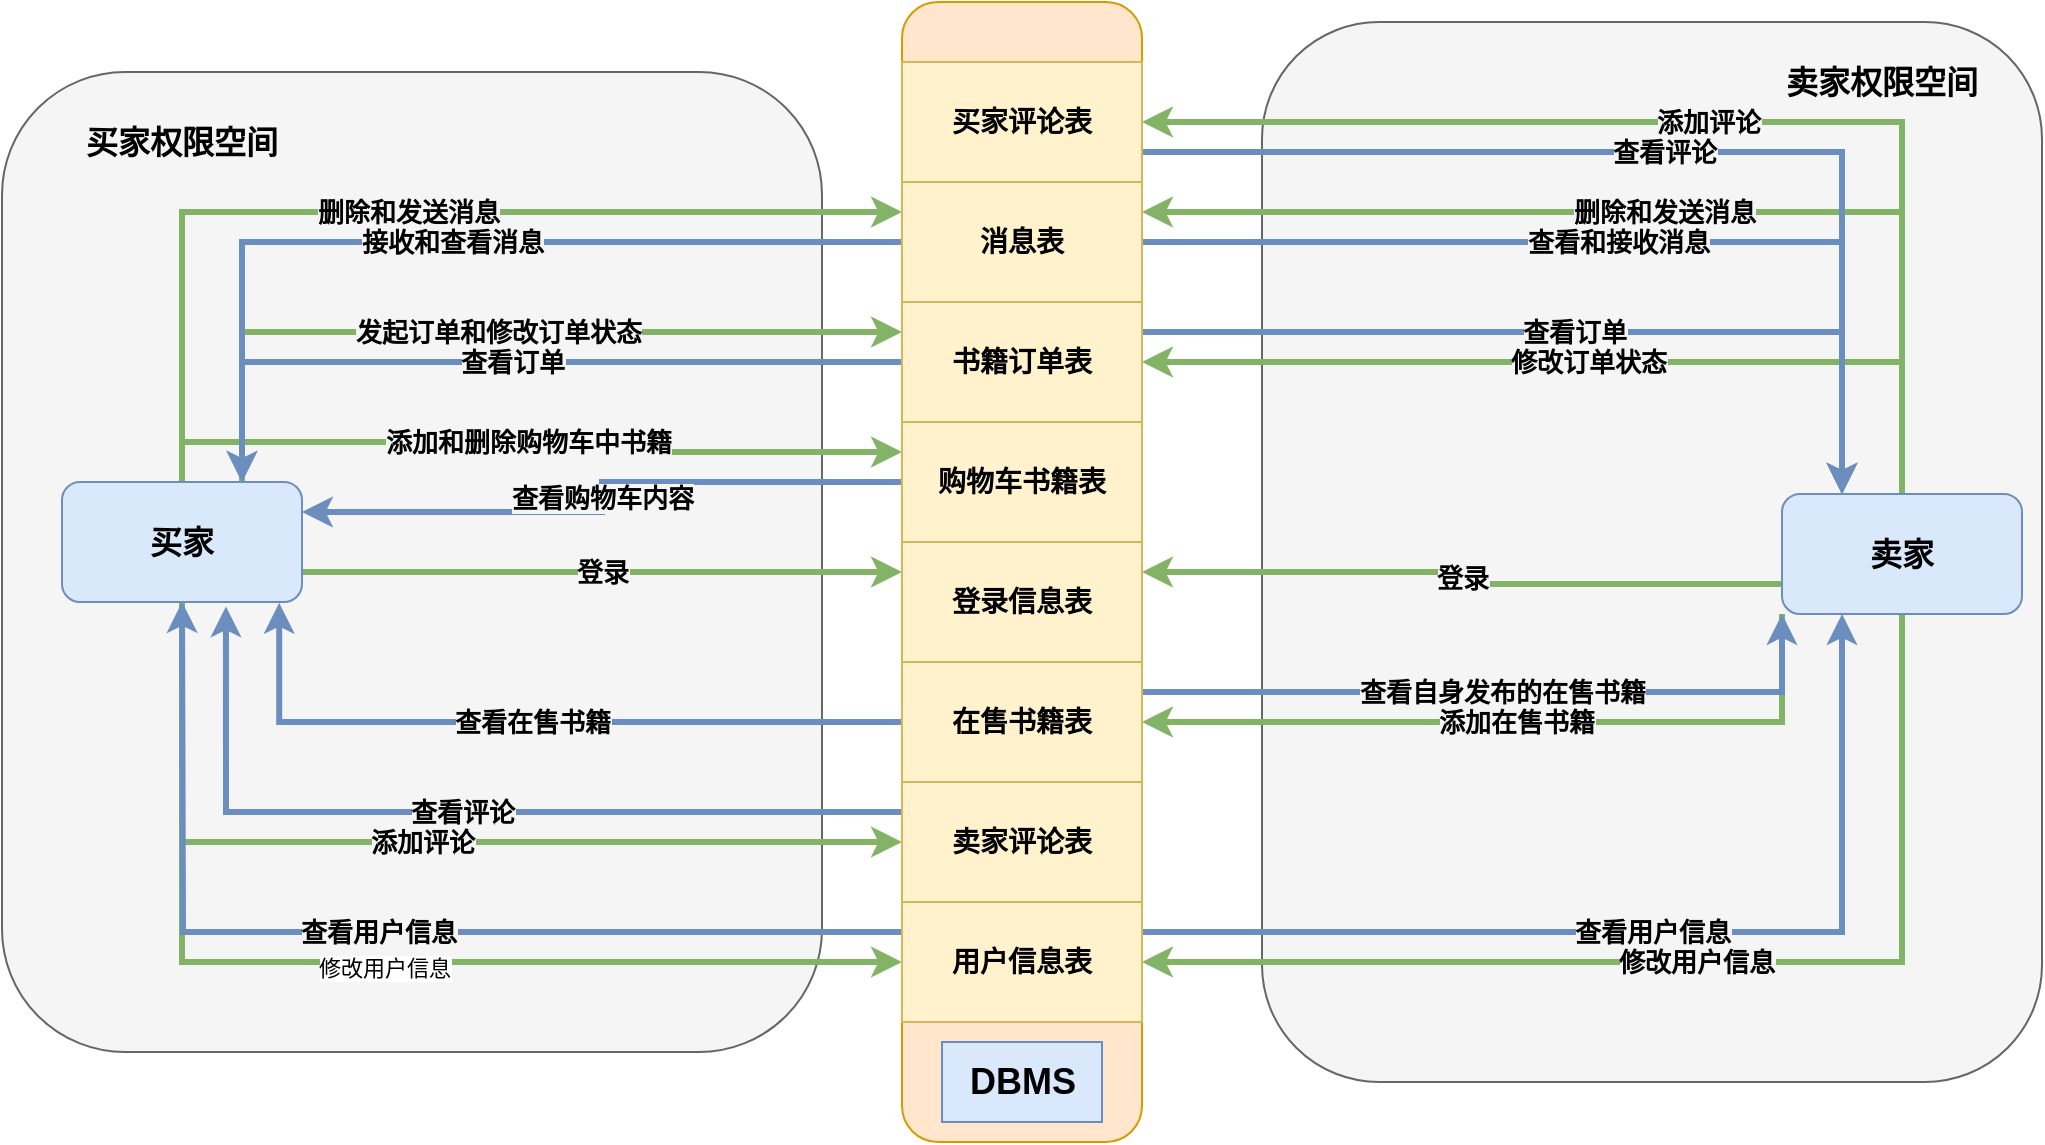 <mxfile version="20.8.16" type="device"><diagram id="C5RBs43oDa-KdzZeNtuy" name="Page-1"><mxGraphModel dx="1877" dy="629" grid="1" gridSize="10" guides="1" tooltips="1" connect="1" arrows="1" fold="1" page="1" pageScale="1" pageWidth="827" pageHeight="1169" math="0" shadow="0"><root><mxCell id="WIyWlLk6GJQsqaUBKTNV-0"/><mxCell id="WIyWlLk6GJQsqaUBKTNV-1" parent="WIyWlLk6GJQsqaUBKTNV-0"/><mxCell id="X6AhqxCkDNBSC-FDKzGv-44" value="" style="rounded=1;whiteSpace=wrap;html=1;fontSize=14;fillColor=#f5f5f5;strokeColor=#666666;fontColor=#333333;" vertex="1" parent="WIyWlLk6GJQsqaUBKTNV-1"><mxGeometry x="540" y="40" width="390" height="530" as="geometry"/></mxCell><mxCell id="X6AhqxCkDNBSC-FDKzGv-42" value="" style="rounded=1;whiteSpace=wrap;html=1;fontSize=14;fillColor=#f5f5f5;strokeColor=#666666;fontColor=#333333;" vertex="1" parent="WIyWlLk6GJQsqaUBKTNV-1"><mxGeometry x="-90" y="65" width="410" height="490" as="geometry"/></mxCell><mxCell id="X6AhqxCkDNBSC-FDKzGv-0" value="" style="rounded=1;whiteSpace=wrap;html=1;align=center;fillColor=#ffe6cc;strokeColor=#d79b00;" vertex="1" parent="WIyWlLk6GJQsqaUBKTNV-1"><mxGeometry x="360" y="30" width="120" height="570" as="geometry"/></mxCell><mxCell id="X6AhqxCkDNBSC-FDKzGv-2" value="&lt;b style=&quot;font-size: 18px;&quot;&gt;DBMS&lt;/b&gt;" style="text;html=1;align=center;verticalAlign=middle;resizable=0;points=[];autosize=1;strokeColor=#6c8ebf;fillColor=#dae8fc;fontSize=18;" vertex="1" parent="WIyWlLk6GJQsqaUBKTNV-1"><mxGeometry x="380" y="550" width="80" height="40" as="geometry"/></mxCell><mxCell id="X6AhqxCkDNBSC-FDKzGv-17" value="添加评论" style="edgeStyle=orthogonalEdgeStyle;rounded=0;orthogonalLoop=1;jettySize=auto;html=1;exitX=0.5;exitY=1;exitDx=0;exitDy=0;entryX=0;entryY=0.5;entryDx=0;entryDy=0;labelBackgroundColor=#f5f5f5;fontSize=13;strokeColor=#82b366;fillColor=#d5e8d4;strokeWidth=3;fontStyle=1;" edge="1" parent="WIyWlLk6GJQsqaUBKTNV-1" source="X6AhqxCkDNBSC-FDKzGv-4" target="X6AhqxCkDNBSC-FDKzGv-14"><mxGeometry relative="1" as="geometry"/></mxCell><mxCell id="X6AhqxCkDNBSC-FDKzGv-18" style="edgeStyle=orthogonalEdgeStyle;rounded=0;orthogonalLoop=1;jettySize=auto;html=1;exitX=0.5;exitY=1;exitDx=0;exitDy=0;entryX=0;entryY=0.5;entryDx=0;entryDy=0;labelBackgroundColor=#f5f5f5;fontSize=13;strokeColor=#82b366;fillColor=#d5e8d4;strokeWidth=3;fontStyle=1;" edge="1" parent="WIyWlLk6GJQsqaUBKTNV-1" source="X6AhqxCkDNBSC-FDKzGv-4" target="X6AhqxCkDNBSC-FDKzGv-15"><mxGeometry relative="1" as="geometry"/></mxCell><mxCell id="X6AhqxCkDNBSC-FDKzGv-19" value="修改用户信息" style="edgeLabel;html=1;align=center;verticalAlign=middle;resizable=0;points=[];" vertex="1" connectable="0" parent="X6AhqxCkDNBSC-FDKzGv-18"><mxGeometry x="0.041" y="-3" relative="1" as="geometry"><mxPoint as="offset"/></mxGeometry></mxCell><mxCell id="X6AhqxCkDNBSC-FDKzGv-23" value="删除和发送消息" style="edgeStyle=orthogonalEdgeStyle;rounded=0;orthogonalLoop=1;jettySize=auto;html=1;exitX=0.5;exitY=0;exitDx=0;exitDy=0;entryX=0;entryY=0.25;entryDx=0;entryDy=0;fontSize=13;fillColor=#d5e8d4;strokeColor=#82b366;labelBackgroundColor=#f5f5f5;strokeWidth=3;fontFamily=Helvetica;fontStyle=1" edge="1" parent="WIyWlLk6GJQsqaUBKTNV-1" source="X6AhqxCkDNBSC-FDKzGv-4" target="X6AhqxCkDNBSC-FDKzGv-7"><mxGeometry relative="1" as="geometry"/></mxCell><mxCell id="X6AhqxCkDNBSC-FDKzGv-25" value="发起订单和修改订单状态" style="edgeStyle=orthogonalEdgeStyle;rounded=0;orthogonalLoop=1;jettySize=auto;html=1;exitX=0.75;exitY=0;exitDx=0;exitDy=0;entryX=0;entryY=0.25;entryDx=0;entryDy=0;labelBackgroundColor=#f5f5f5;fontSize=13;strokeColor=#82b366;fillColor=#d5e8d4;strokeWidth=3;fontStyle=1;" edge="1" parent="WIyWlLk6GJQsqaUBKTNV-1" source="X6AhqxCkDNBSC-FDKzGv-4" target="X6AhqxCkDNBSC-FDKzGv-8"><mxGeometry relative="1" as="geometry"/></mxCell><mxCell id="X6AhqxCkDNBSC-FDKzGv-31" value="添加和删除购物车中书籍" style="edgeStyle=orthogonalEdgeStyle;rounded=0;orthogonalLoop=1;jettySize=auto;html=1;exitX=0.5;exitY=0;exitDx=0;exitDy=0;entryX=0;entryY=0.25;entryDx=0;entryDy=0;labelBackgroundColor=#f5f5f5;fontSize=13;strokeColor=#82b366;fillColor=#d5e8d4;strokeWidth=3;fontStyle=1;" edge="1" parent="WIyWlLk6GJQsqaUBKTNV-1" source="X6AhqxCkDNBSC-FDKzGv-4" target="X6AhqxCkDNBSC-FDKzGv-9"><mxGeometry relative="1" as="geometry"/></mxCell><mxCell id="X6AhqxCkDNBSC-FDKzGv-35" value="登录" style="edgeStyle=orthogonalEdgeStyle;rounded=0;orthogonalLoop=1;jettySize=auto;html=1;exitX=1;exitY=0.75;exitDx=0;exitDy=0;entryX=0;entryY=0.25;entryDx=0;entryDy=0;labelBackgroundColor=#f5f5f5;fontSize=13;strokeColor=#82b366;fillColor=#d5e8d4;strokeWidth=3;fontStyle=1;" edge="1" parent="WIyWlLk6GJQsqaUBKTNV-1" source="X6AhqxCkDNBSC-FDKzGv-4" target="X6AhqxCkDNBSC-FDKzGv-10"><mxGeometry relative="1" as="geometry"/></mxCell><mxCell id="X6AhqxCkDNBSC-FDKzGv-4" value="&lt;font style=&quot;font-size: 16px;&quot;&gt;&lt;b&gt;买家&lt;/b&gt;&lt;/font&gt;" style="rounded=1;whiteSpace=wrap;html=1;fillColor=#dae8fc;strokeColor=#6c8ebf;" vertex="1" parent="WIyWlLk6GJQsqaUBKTNV-1"><mxGeometry x="-60" y="270" width="120" height="60" as="geometry"/></mxCell><mxCell id="X6AhqxCkDNBSC-FDKzGv-16" value="添加评论" style="edgeStyle=orthogonalEdgeStyle;rounded=0;orthogonalLoop=1;jettySize=auto;html=1;exitX=0.5;exitY=0;exitDx=0;exitDy=0;entryX=1;entryY=0.5;entryDx=0;entryDy=0;labelBackgroundColor=#f5f5f5;fontSize=13;strokeColor=#82b366;fillColor=#d5e8d4;strokeWidth=3;fontStyle=1;" edge="1" parent="WIyWlLk6GJQsqaUBKTNV-1" source="X6AhqxCkDNBSC-FDKzGv-5" target="X6AhqxCkDNBSC-FDKzGv-13"><mxGeometry relative="1" as="geometry"/></mxCell><mxCell id="X6AhqxCkDNBSC-FDKzGv-20" value="修改用户信息" style="edgeStyle=orthogonalEdgeStyle;rounded=0;orthogonalLoop=1;jettySize=auto;html=1;exitX=0.5;exitY=1;exitDx=0;exitDy=0;entryX=1;entryY=0.5;entryDx=0;entryDy=0;labelBackgroundColor=#f5f5f5;fontSize=13;strokeColor=#82b366;fillColor=#d5e8d4;strokeWidth=3;fontStyle=1;" edge="1" parent="WIyWlLk6GJQsqaUBKTNV-1" source="X6AhqxCkDNBSC-FDKzGv-5" target="X6AhqxCkDNBSC-FDKzGv-15"><mxGeometry relative="1" as="geometry"/></mxCell><mxCell id="X6AhqxCkDNBSC-FDKzGv-27" value="删除和发送消息" style="edgeStyle=orthogonalEdgeStyle;rounded=0;orthogonalLoop=1;jettySize=auto;html=1;exitX=0.5;exitY=0;exitDx=0;exitDy=0;entryX=1;entryY=0.25;entryDx=0;entryDy=0;labelBackgroundColor=#f5f5f5;fontSize=13;strokeColor=#82b366;fillColor=#d5e8d4;strokeWidth=3;fontStyle=1;" edge="1" parent="WIyWlLk6GJQsqaUBKTNV-1" source="X6AhqxCkDNBSC-FDKzGv-5" target="X6AhqxCkDNBSC-FDKzGv-7"><mxGeometry relative="1" as="geometry"/></mxCell><mxCell id="X6AhqxCkDNBSC-FDKzGv-30" value="修改订单状态" style="edgeStyle=orthogonalEdgeStyle;rounded=0;orthogonalLoop=1;jettySize=auto;html=1;exitX=0.5;exitY=0;exitDx=0;exitDy=0;entryX=1;entryY=0.5;entryDx=0;entryDy=0;labelBackgroundColor=#f5f5f5;fontSize=13;strokeColor=#82b366;fillColor=#d5e8d4;strokeWidth=3;fontStyle=1;" edge="1" parent="WIyWlLk6GJQsqaUBKTNV-1" source="X6AhqxCkDNBSC-FDKzGv-5" target="X6AhqxCkDNBSC-FDKzGv-8"><mxGeometry relative="1" as="geometry"/></mxCell><mxCell id="X6AhqxCkDNBSC-FDKzGv-36" value="登录" style="edgeStyle=orthogonalEdgeStyle;rounded=0;orthogonalLoop=1;jettySize=auto;html=1;exitX=0;exitY=0.75;exitDx=0;exitDy=0;entryX=1;entryY=0.25;entryDx=0;entryDy=0;labelBackgroundColor=#f5f5f5;fontSize=13;strokeColor=#82b366;fillColor=#d5e8d4;strokeWidth=3;fontStyle=1;" edge="1" parent="WIyWlLk6GJQsqaUBKTNV-1" source="X6AhqxCkDNBSC-FDKzGv-5" target="X6AhqxCkDNBSC-FDKzGv-10"><mxGeometry relative="1" as="geometry"/></mxCell><mxCell id="X6AhqxCkDNBSC-FDKzGv-39" value="添加在售书籍" style="edgeStyle=orthogonalEdgeStyle;rounded=0;orthogonalLoop=1;jettySize=auto;html=1;exitX=0;exitY=1;exitDx=0;exitDy=0;entryX=1;entryY=0.5;entryDx=0;entryDy=0;labelBackgroundColor=#f5f5f5;fontSize=13;strokeColor=#82b366;fillColor=#d5e8d4;strokeWidth=3;fontStyle=1;" edge="1" parent="WIyWlLk6GJQsqaUBKTNV-1" source="X6AhqxCkDNBSC-FDKzGv-5" target="X6AhqxCkDNBSC-FDKzGv-12"><mxGeometry relative="1" as="geometry"/></mxCell><mxCell id="X6AhqxCkDNBSC-FDKzGv-5" value="&lt;font style=&quot;font-size: 16px;&quot;&gt;&lt;b&gt;卖家&lt;/b&gt;&lt;/font&gt;" style="rounded=1;whiteSpace=wrap;html=1;fillColor=#dae8fc;strokeColor=#6c8ebf;" vertex="1" parent="WIyWlLk6GJQsqaUBKTNV-1"><mxGeometry x="800" y="276" width="120" height="60" as="geometry"/></mxCell><mxCell id="X6AhqxCkDNBSC-FDKzGv-24" value="接收和查看消息" style="edgeStyle=orthogonalEdgeStyle;rounded=0;orthogonalLoop=1;jettySize=auto;html=1;exitX=0;exitY=0.5;exitDx=0;exitDy=0;entryX=0.75;entryY=0;entryDx=0;entryDy=0;fillColor=#dae8fc;strokeColor=#6c8ebf;labelBackgroundColor=#f5f5f5;fontSize=13;strokeWidth=3;fontStyle=1;" edge="1" parent="WIyWlLk6GJQsqaUBKTNV-1" source="X6AhqxCkDNBSC-FDKzGv-7" target="X6AhqxCkDNBSC-FDKzGv-4"><mxGeometry relative="1" as="geometry"/></mxCell><mxCell id="X6AhqxCkDNBSC-FDKzGv-28" value="查看和接收消息" style="edgeStyle=orthogonalEdgeStyle;rounded=0;orthogonalLoop=1;jettySize=auto;html=1;exitX=1;exitY=0.5;exitDx=0;exitDy=0;entryX=0.25;entryY=0;entryDx=0;entryDy=0;labelBackgroundColor=#f5f5f5;fontSize=13;strokeColor=#6c8ebf;fillColor=#dae8fc;strokeWidth=3;fontStyle=1;" edge="1" parent="WIyWlLk6GJQsqaUBKTNV-1" source="X6AhqxCkDNBSC-FDKzGv-7" target="X6AhqxCkDNBSC-FDKzGv-5"><mxGeometry relative="1" as="geometry"/></mxCell><mxCell id="X6AhqxCkDNBSC-FDKzGv-7" value="消息表" style="rounded=0;whiteSpace=wrap;html=1;fillColor=#fff2cc;strokeColor=#d6b656;fontSize=14;fontStyle=1" vertex="1" parent="WIyWlLk6GJQsqaUBKTNV-1"><mxGeometry x="360" y="120" width="120" height="60" as="geometry"/></mxCell><mxCell id="X6AhqxCkDNBSC-FDKzGv-26" value="查看订单" style="edgeStyle=orthogonalEdgeStyle;rounded=0;orthogonalLoop=1;jettySize=auto;html=1;exitX=0;exitY=0.5;exitDx=0;exitDy=0;entryX=0.75;entryY=0;entryDx=0;entryDy=0;labelBackgroundColor=#f5f5f5;fontSize=13;strokeColor=#6c8ebf;fillColor=#dae8fc;strokeWidth=3;fontStyle=1;" edge="1" parent="WIyWlLk6GJQsqaUBKTNV-1" source="X6AhqxCkDNBSC-FDKzGv-8" target="X6AhqxCkDNBSC-FDKzGv-4"><mxGeometry relative="1" as="geometry"/></mxCell><mxCell id="X6AhqxCkDNBSC-FDKzGv-29" value="查看订单" style="edgeStyle=orthogonalEdgeStyle;rounded=0;orthogonalLoop=1;jettySize=auto;html=1;exitX=1;exitY=0.25;exitDx=0;exitDy=0;entryX=0.25;entryY=0;entryDx=0;entryDy=0;labelBackgroundColor=#f5f5f5;fontSize=13;strokeColor=#6c8ebf;fillColor=#dae8fc;strokeWidth=3;fontStyle=1;" edge="1" parent="WIyWlLk6GJQsqaUBKTNV-1" source="X6AhqxCkDNBSC-FDKzGv-8" target="X6AhqxCkDNBSC-FDKzGv-5"><mxGeometry relative="1" as="geometry"/></mxCell><mxCell id="X6AhqxCkDNBSC-FDKzGv-8" value="书籍订单表" style="rounded=0;whiteSpace=wrap;html=1;fillColor=#fff2cc;strokeColor=#d6b656;fontSize=14;fontStyle=1" vertex="1" parent="WIyWlLk6GJQsqaUBKTNV-1"><mxGeometry x="360" y="180" width="120" height="60" as="geometry"/></mxCell><mxCell id="X6AhqxCkDNBSC-FDKzGv-32" value="查看购物车内容" style="edgeStyle=orthogonalEdgeStyle;rounded=0;orthogonalLoop=1;jettySize=auto;html=1;exitX=0;exitY=0.5;exitDx=0;exitDy=0;entryX=1;entryY=0.25;entryDx=0;entryDy=0;labelBackgroundColor=#f5f5f5;fontSize=13;strokeColor=#6c8ebf;fillColor=#dae8fc;strokeWidth=3;fontStyle=1;" edge="1" parent="WIyWlLk6GJQsqaUBKTNV-1" source="X6AhqxCkDNBSC-FDKzGv-9" target="X6AhqxCkDNBSC-FDKzGv-4"><mxGeometry relative="1" as="geometry"/></mxCell><mxCell id="X6AhqxCkDNBSC-FDKzGv-9" value="购物车书籍表" style="rounded=0;whiteSpace=wrap;html=1;fillColor=#fff2cc;strokeColor=#d6b656;fontSize=14;fontStyle=1" vertex="1" parent="WIyWlLk6GJQsqaUBKTNV-1"><mxGeometry x="360" y="240" width="120" height="60" as="geometry"/></mxCell><mxCell id="X6AhqxCkDNBSC-FDKzGv-10" value="登录信息表" style="rounded=0;whiteSpace=wrap;html=1;fillColor=#fff2cc;strokeColor=#d6b656;fontSize=14;fontStyle=1" vertex="1" parent="WIyWlLk6GJQsqaUBKTNV-1"><mxGeometry x="360" y="300" width="120" height="60" as="geometry"/></mxCell><mxCell id="X6AhqxCkDNBSC-FDKzGv-38" value="查看在售书籍" style="edgeStyle=orthogonalEdgeStyle;rounded=0;orthogonalLoop=1;jettySize=auto;html=1;exitX=0;exitY=0.5;exitDx=0;exitDy=0;entryX=0.905;entryY=1.007;entryDx=0;entryDy=0;entryPerimeter=0;labelBackgroundColor=#f5f5f5;fontSize=13;strokeColor=#6c8ebf;fillColor=#dae8fc;strokeWidth=3;fontStyle=1;" edge="1" parent="WIyWlLk6GJQsqaUBKTNV-1" source="X6AhqxCkDNBSC-FDKzGv-12" target="X6AhqxCkDNBSC-FDKzGv-4"><mxGeometry relative="1" as="geometry"/></mxCell><mxCell id="X6AhqxCkDNBSC-FDKzGv-40" value="查看自身发布的在售书籍" style="edgeStyle=orthogonalEdgeStyle;rounded=0;orthogonalLoop=1;jettySize=auto;html=1;exitX=1;exitY=0.25;exitDx=0;exitDy=0;entryX=0;entryY=1;entryDx=0;entryDy=0;labelBackgroundColor=#f5f5f5;fontSize=13;strokeColor=#6c8ebf;fillColor=#dae8fc;strokeWidth=3;fontStyle=1;" edge="1" parent="WIyWlLk6GJQsqaUBKTNV-1" source="X6AhqxCkDNBSC-FDKzGv-12" target="X6AhqxCkDNBSC-FDKzGv-5"><mxGeometry relative="1" as="geometry"/></mxCell><mxCell id="X6AhqxCkDNBSC-FDKzGv-12" value="在售书籍表" style="rounded=0;whiteSpace=wrap;html=1;fillColor=#fff2cc;strokeColor=#d6b656;fontSize=14;fontStyle=1" vertex="1" parent="WIyWlLk6GJQsqaUBKTNV-1"><mxGeometry x="360" y="360" width="120" height="60" as="geometry"/></mxCell><mxCell id="X6AhqxCkDNBSC-FDKzGv-22" value="查看评论" style="edgeStyle=orthogonalEdgeStyle;rounded=0;orthogonalLoop=1;jettySize=auto;html=1;exitX=1;exitY=0.75;exitDx=0;exitDy=0;entryX=0.25;entryY=0;entryDx=0;entryDy=0;labelBackgroundColor=#f5f5f5;fontSize=13;strokeColor=#6c8ebf;fillColor=#dae8fc;strokeWidth=3;fontStyle=1;" edge="1" parent="WIyWlLk6GJQsqaUBKTNV-1" source="X6AhqxCkDNBSC-FDKzGv-13" target="X6AhqxCkDNBSC-FDKzGv-5"><mxGeometry relative="1" as="geometry"/></mxCell><mxCell id="X6AhqxCkDNBSC-FDKzGv-13" value="买家评论表" style="rounded=0;whiteSpace=wrap;html=1;fillColor=#fff2cc;strokeColor=#d6b656;fontSize=14;fontStyle=1" vertex="1" parent="WIyWlLk6GJQsqaUBKTNV-1"><mxGeometry x="360" y="60" width="120" height="60" as="geometry"/></mxCell><mxCell id="X6AhqxCkDNBSC-FDKzGv-21" value="查看评论" style="edgeStyle=orthogonalEdgeStyle;rounded=0;orthogonalLoop=1;jettySize=auto;html=1;exitX=0;exitY=0.25;exitDx=0;exitDy=0;entryX=0.683;entryY=1.037;entryDx=0;entryDy=0;entryPerimeter=0;labelBackgroundColor=#f5f5f5;fontSize=13;strokeColor=#6c8ebf;fillColor=#dae8fc;strokeWidth=3;fontStyle=1;" edge="1" parent="WIyWlLk6GJQsqaUBKTNV-1" source="X6AhqxCkDNBSC-FDKzGv-14" target="X6AhqxCkDNBSC-FDKzGv-4"><mxGeometry relative="1" as="geometry"/></mxCell><mxCell id="X6AhqxCkDNBSC-FDKzGv-14" value="卖家评论表" style="rounded=0;whiteSpace=wrap;html=1;fillColor=#fff2cc;strokeColor=#d6b656;fontSize=14;fontStyle=1" vertex="1" parent="WIyWlLk6GJQsqaUBKTNV-1"><mxGeometry x="360" y="420" width="120" height="60" as="geometry"/></mxCell><mxCell id="X6AhqxCkDNBSC-FDKzGv-33" value="查看用户信息" style="edgeStyle=orthogonalEdgeStyle;rounded=0;orthogonalLoop=1;jettySize=auto;html=1;exitX=0;exitY=0.25;exitDx=0;exitDy=0;labelBackgroundColor=#f5f5f5;fontSize=13;strokeColor=#6c8ebf;fillColor=#dae8fc;strokeWidth=3;fontStyle=1;" edge="1" parent="WIyWlLk6GJQsqaUBKTNV-1" source="X6AhqxCkDNBSC-FDKzGv-15"><mxGeometry relative="1" as="geometry"><mxPoint y="330" as="targetPoint"/></mxGeometry></mxCell><mxCell id="X6AhqxCkDNBSC-FDKzGv-34" value="查看用户信息" style="edgeStyle=orthogonalEdgeStyle;rounded=0;orthogonalLoop=1;jettySize=auto;html=1;exitX=1;exitY=0.25;exitDx=0;exitDy=0;entryX=0.25;entryY=1;entryDx=0;entryDy=0;labelBackgroundColor=#f5f5f5;fontSize=13;strokeColor=#6c8ebf;fillColor=#dae8fc;strokeWidth=3;fontStyle=1;" edge="1" parent="WIyWlLk6GJQsqaUBKTNV-1" source="X6AhqxCkDNBSC-FDKzGv-15" target="X6AhqxCkDNBSC-FDKzGv-5"><mxGeometry relative="1" as="geometry"/></mxCell><mxCell id="X6AhqxCkDNBSC-FDKzGv-15" value="用户信息表" style="rounded=0;whiteSpace=wrap;html=1;fillColor=#fff2cc;strokeColor=#d6b656;fontSize=14;fontStyle=1" vertex="1" parent="WIyWlLk6GJQsqaUBKTNV-1"><mxGeometry x="360" y="480" width="120" height="60" as="geometry"/></mxCell><mxCell id="X6AhqxCkDNBSC-FDKzGv-46" value="&lt;b&gt;&lt;font style=&quot;font-size: 16px;&quot;&gt;买家权限空间&lt;/font&gt;&lt;/b&gt;" style="rounded=0;whiteSpace=wrap;html=1;fontFamily=Helvetica;fontSize=13;fillColor=none;strokeColor=none;" vertex="1" parent="WIyWlLk6GJQsqaUBKTNV-1"><mxGeometry x="-60" y="70" width="120" height="60" as="geometry"/></mxCell><mxCell id="X6AhqxCkDNBSC-FDKzGv-47" value="&lt;b&gt;&lt;font style=&quot;font-size: 16px;&quot;&gt;卖家权限空间&lt;/font&gt;&lt;/b&gt;" style="rounded=0;whiteSpace=wrap;html=1;fontFamily=Helvetica;fontSize=13;fillColor=none;strokeColor=none;" vertex="1" parent="WIyWlLk6GJQsqaUBKTNV-1"><mxGeometry x="790" y="40" width="120" height="60" as="geometry"/></mxCell></root></mxGraphModel></diagram></mxfile>
